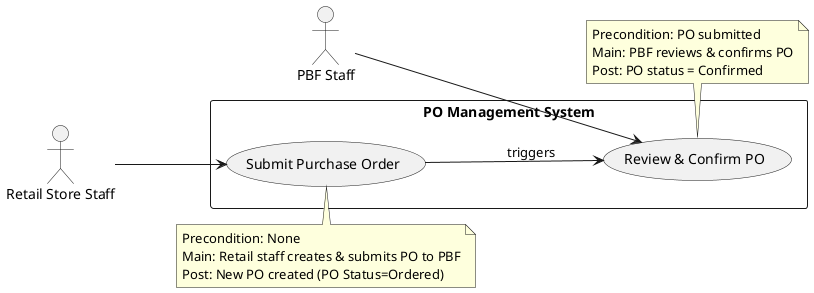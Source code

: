 @startuml
left to right direction

actor "Retail Store Staff" as RetailStaff
actor "PBF Staff" as PBFStaff

rectangle "PO Management System" as System {
  usecase "Submit Purchase Order" as UC_SubmitPO
  usecase "Review & Confirm PO" as UC_ConfirmPO
}

RetailStaff --> UC_SubmitPO
PBFStaff --> UC_ConfirmPO

UC_SubmitPO --> UC_ConfirmPO : «triggers»

note top of UC_SubmitPO
Precondition: None
Main: Retail staff creates & submits PO to PBF
Post: New PO created (PO Status=Ordered)
end note

note top of UC_ConfirmPO
Precondition: PO submitted
Main: PBF reviews & confirms PO
Post: PO status = Confirmed
end note

@enduml
